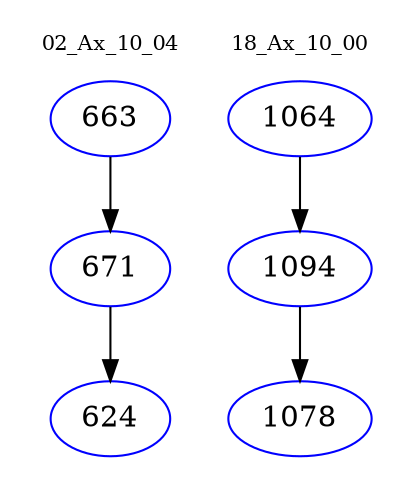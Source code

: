 digraph{
subgraph cluster_0 {
color = white
label = "02_Ax_10_04";
fontsize=10;
T0_663 [label="663", color="blue"]
T0_663 -> T0_671 [color="black"]
T0_671 [label="671", color="blue"]
T0_671 -> T0_624 [color="black"]
T0_624 [label="624", color="blue"]
}
subgraph cluster_1 {
color = white
label = "18_Ax_10_00";
fontsize=10;
T1_1064 [label="1064", color="blue"]
T1_1064 -> T1_1094 [color="black"]
T1_1094 [label="1094", color="blue"]
T1_1094 -> T1_1078 [color="black"]
T1_1078 [label="1078", color="blue"]
}
}
